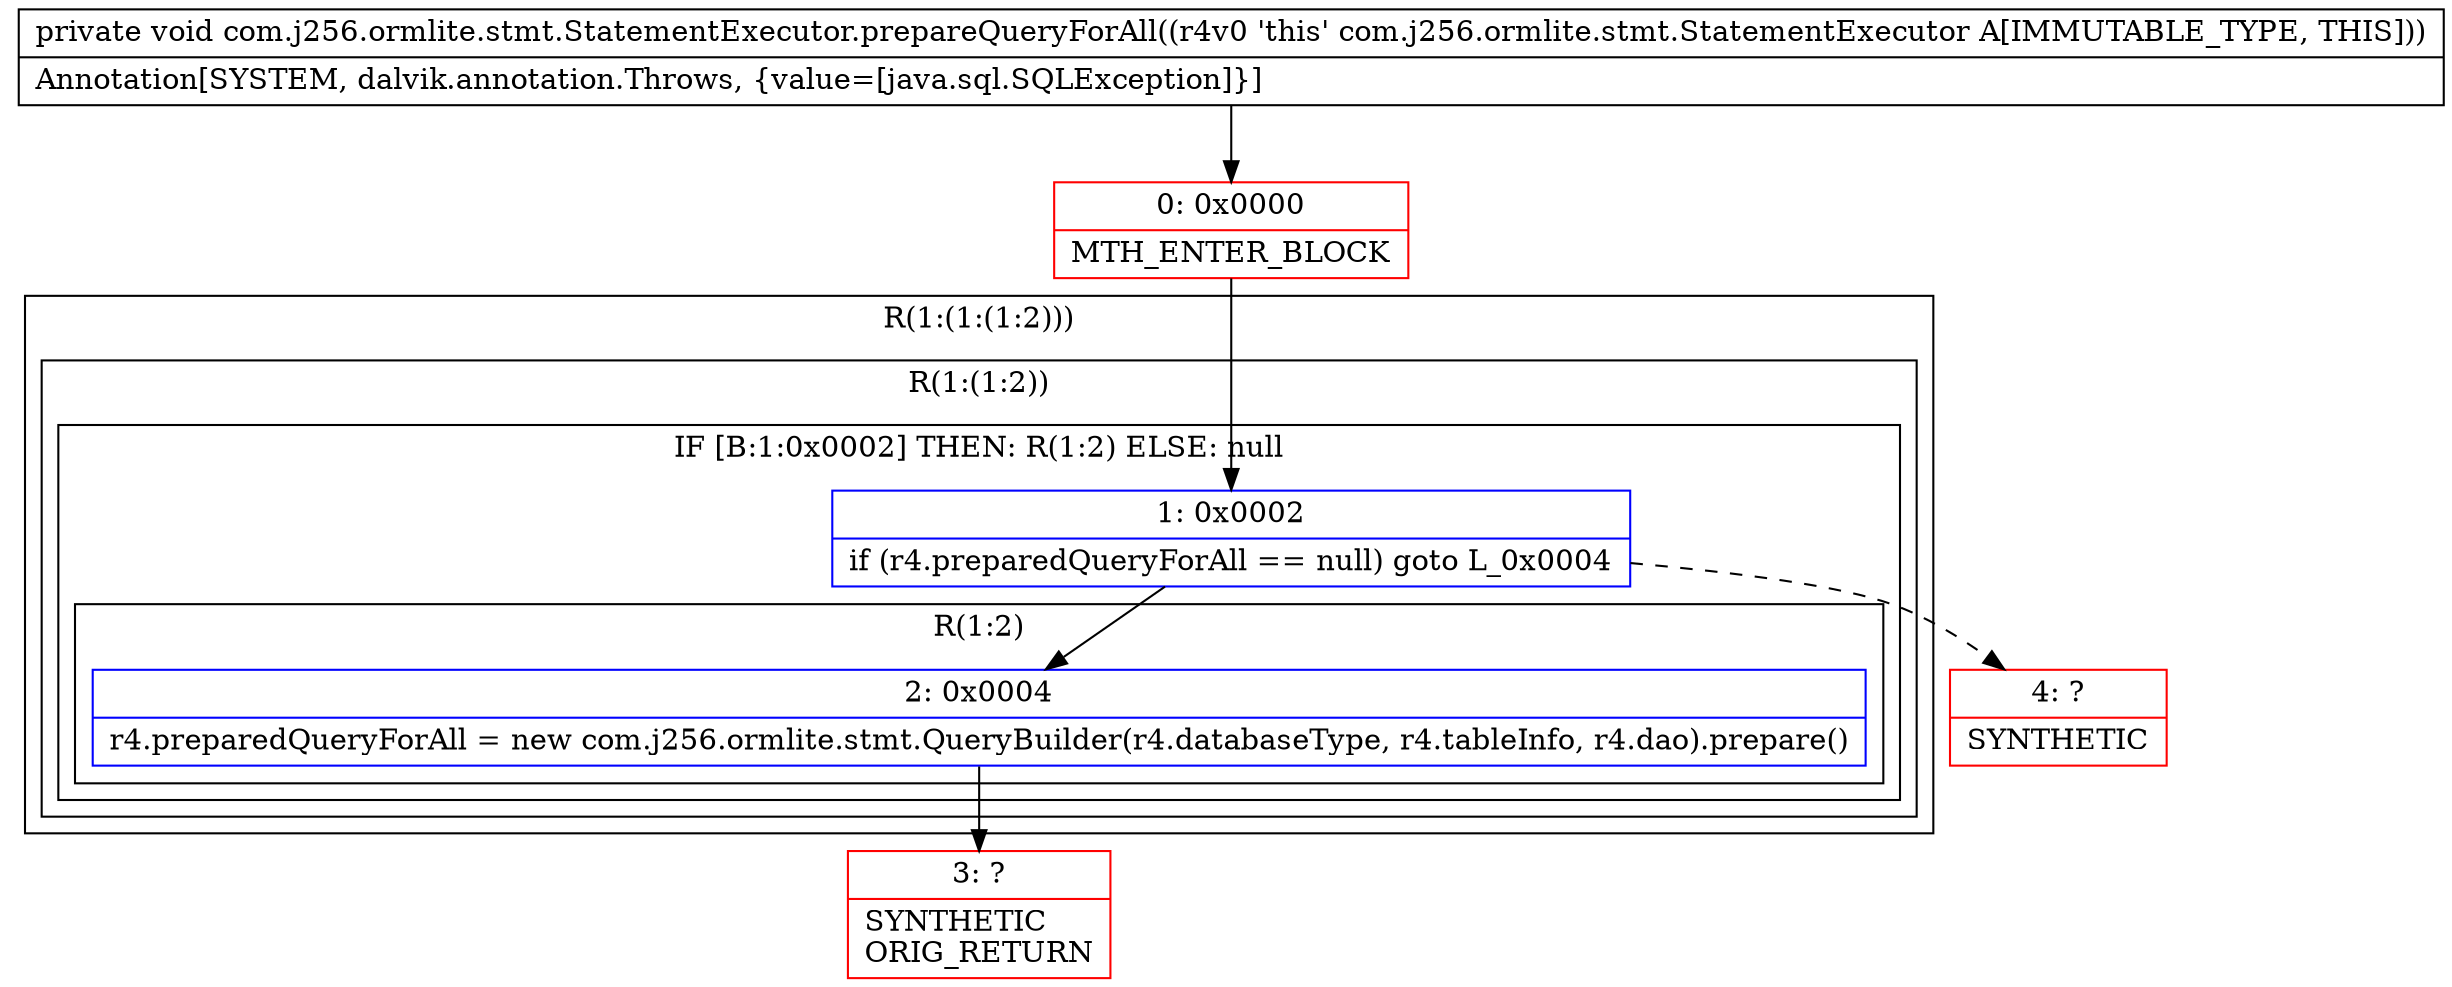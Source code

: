 digraph "CFG forcom.j256.ormlite.stmt.StatementExecutor.prepareQueryForAll()V" {
subgraph cluster_Region_1044567318 {
label = "R(1:(1:(1:2)))";
node [shape=record,color=blue];
subgraph cluster_Region_2012529846 {
label = "R(1:(1:2))";
node [shape=record,color=blue];
subgraph cluster_IfRegion_371650488 {
label = "IF [B:1:0x0002] THEN: R(1:2) ELSE: null";
node [shape=record,color=blue];
Node_1 [shape=record,label="{1\:\ 0x0002|if (r4.preparedQueryForAll == null) goto L_0x0004\l}"];
subgraph cluster_Region_1766213643 {
label = "R(1:2)";
node [shape=record,color=blue];
Node_2 [shape=record,label="{2\:\ 0x0004|r4.preparedQueryForAll = new com.j256.ormlite.stmt.QueryBuilder(r4.databaseType, r4.tableInfo, r4.dao).prepare()\l}"];
}
}
}
}
Node_0 [shape=record,color=red,label="{0\:\ 0x0000|MTH_ENTER_BLOCK\l}"];
Node_3 [shape=record,color=red,label="{3\:\ ?|SYNTHETIC\lORIG_RETURN\l}"];
Node_4 [shape=record,color=red,label="{4\:\ ?|SYNTHETIC\l}"];
MethodNode[shape=record,label="{private void com.j256.ormlite.stmt.StatementExecutor.prepareQueryForAll((r4v0 'this' com.j256.ormlite.stmt.StatementExecutor A[IMMUTABLE_TYPE, THIS]))  | Annotation[SYSTEM, dalvik.annotation.Throws, \{value=[java.sql.SQLException]\}]\l}"];
MethodNode -> Node_0;
Node_1 -> Node_2;
Node_1 -> Node_4[style=dashed];
Node_2 -> Node_3;
Node_0 -> Node_1;
}


